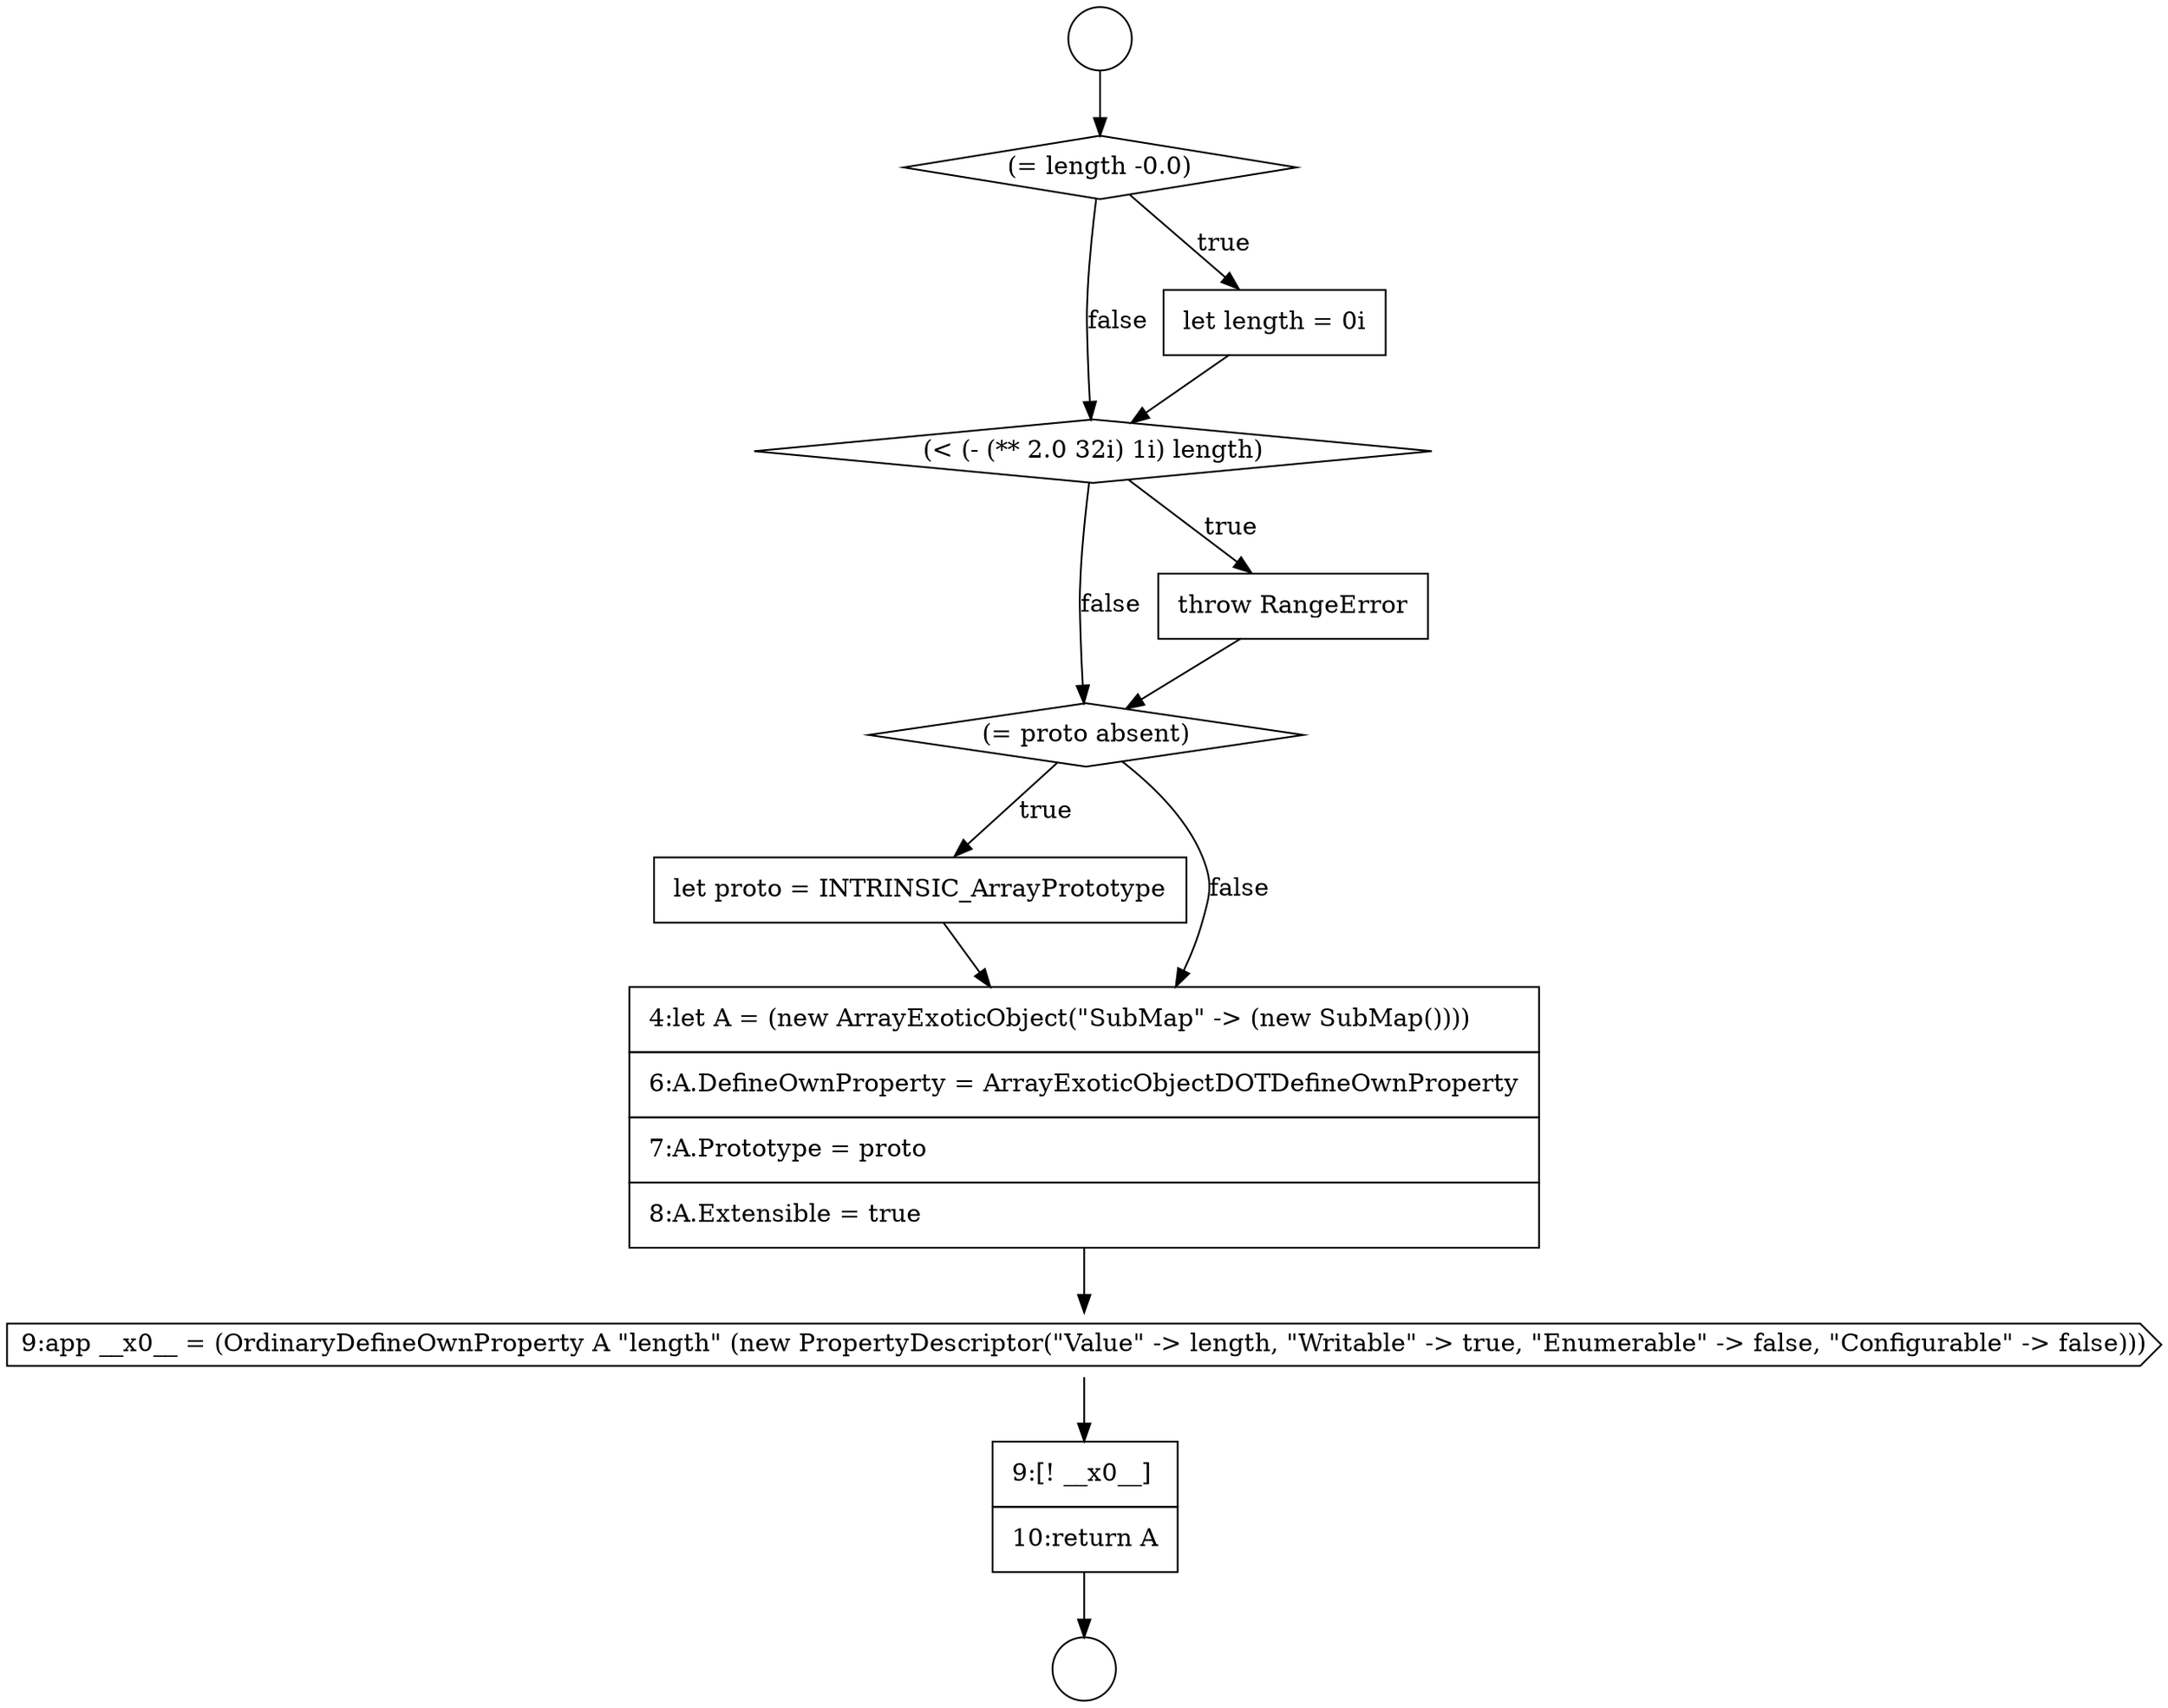 digraph {
  node2118 [shape=none, margin=0, label=<<font color="black">
    <table border="0" cellborder="1" cellspacing="0" cellpadding="10">
      <tr><td align="left">let proto = INTRINSIC_ArrayPrototype</td></tr>
    </table>
  </font>> color="black" fillcolor="white" style=filled]
  node2112 [shape=circle label=" " color="black" fillcolor="white" style=filled]
  node2115 [shape=diamond, label=<<font color="black">(&lt; (- (** 2.0 32i) 1i) length)</font>> color="black" fillcolor="white" style=filled]
  node2121 [shape=none, margin=0, label=<<font color="black">
    <table border="0" cellborder="1" cellspacing="0" cellpadding="10">
      <tr><td align="left">9:[! __x0__]</td></tr>
      <tr><td align="left">10:return A</td></tr>
    </table>
  </font>> color="black" fillcolor="white" style=filled]
  node2111 [shape=circle label=" " color="black" fillcolor="white" style=filled]
  node2113 [shape=diamond, label=<<font color="black">(= length -0.0)</font>> color="black" fillcolor="white" style=filled]
  node2120 [shape=cds, label=<<font color="black">9:app __x0__ = (OrdinaryDefineOwnProperty A &quot;length&quot; (new PropertyDescriptor(&quot;Value&quot; -&gt; length, &quot;Writable&quot; -&gt; true, &quot;Enumerable&quot; -&gt; false, &quot;Configurable&quot; -&gt; false)))</font>> color="black" fillcolor="white" style=filled]
  node2117 [shape=diamond, label=<<font color="black">(= proto absent)</font>> color="black" fillcolor="white" style=filled]
  node2114 [shape=none, margin=0, label=<<font color="black">
    <table border="0" cellborder="1" cellspacing="0" cellpadding="10">
      <tr><td align="left">let length = 0i</td></tr>
    </table>
  </font>> color="black" fillcolor="white" style=filled]
  node2119 [shape=none, margin=0, label=<<font color="black">
    <table border="0" cellborder="1" cellspacing="0" cellpadding="10">
      <tr><td align="left">4:let A = (new ArrayExoticObject(&quot;SubMap&quot; -&gt; (new SubMap())))</td></tr>
      <tr><td align="left">6:A.DefineOwnProperty = ArrayExoticObjectDOTDefineOwnProperty</td></tr>
      <tr><td align="left">7:A.Prototype = proto</td></tr>
      <tr><td align="left">8:A.Extensible = true</td></tr>
    </table>
  </font>> color="black" fillcolor="white" style=filled]
  node2116 [shape=none, margin=0, label=<<font color="black">
    <table border="0" cellborder="1" cellspacing="0" cellpadding="10">
      <tr><td align="left">throw RangeError</td></tr>
    </table>
  </font>> color="black" fillcolor="white" style=filled]
  node2114 -> node2115 [ color="black"]
  node2121 -> node2112 [ color="black"]
  node2116 -> node2117 [ color="black"]
  node2111 -> node2113 [ color="black"]
  node2113 -> node2114 [label=<<font color="black">true</font>> color="black"]
  node2113 -> node2115 [label=<<font color="black">false</font>> color="black"]
  node2115 -> node2116 [label=<<font color="black">true</font>> color="black"]
  node2115 -> node2117 [label=<<font color="black">false</font>> color="black"]
  node2117 -> node2118 [label=<<font color="black">true</font>> color="black"]
  node2117 -> node2119 [label=<<font color="black">false</font>> color="black"]
  node2119 -> node2120 [ color="black"]
  node2118 -> node2119 [ color="black"]
  node2120 -> node2121 [ color="black"]
}
